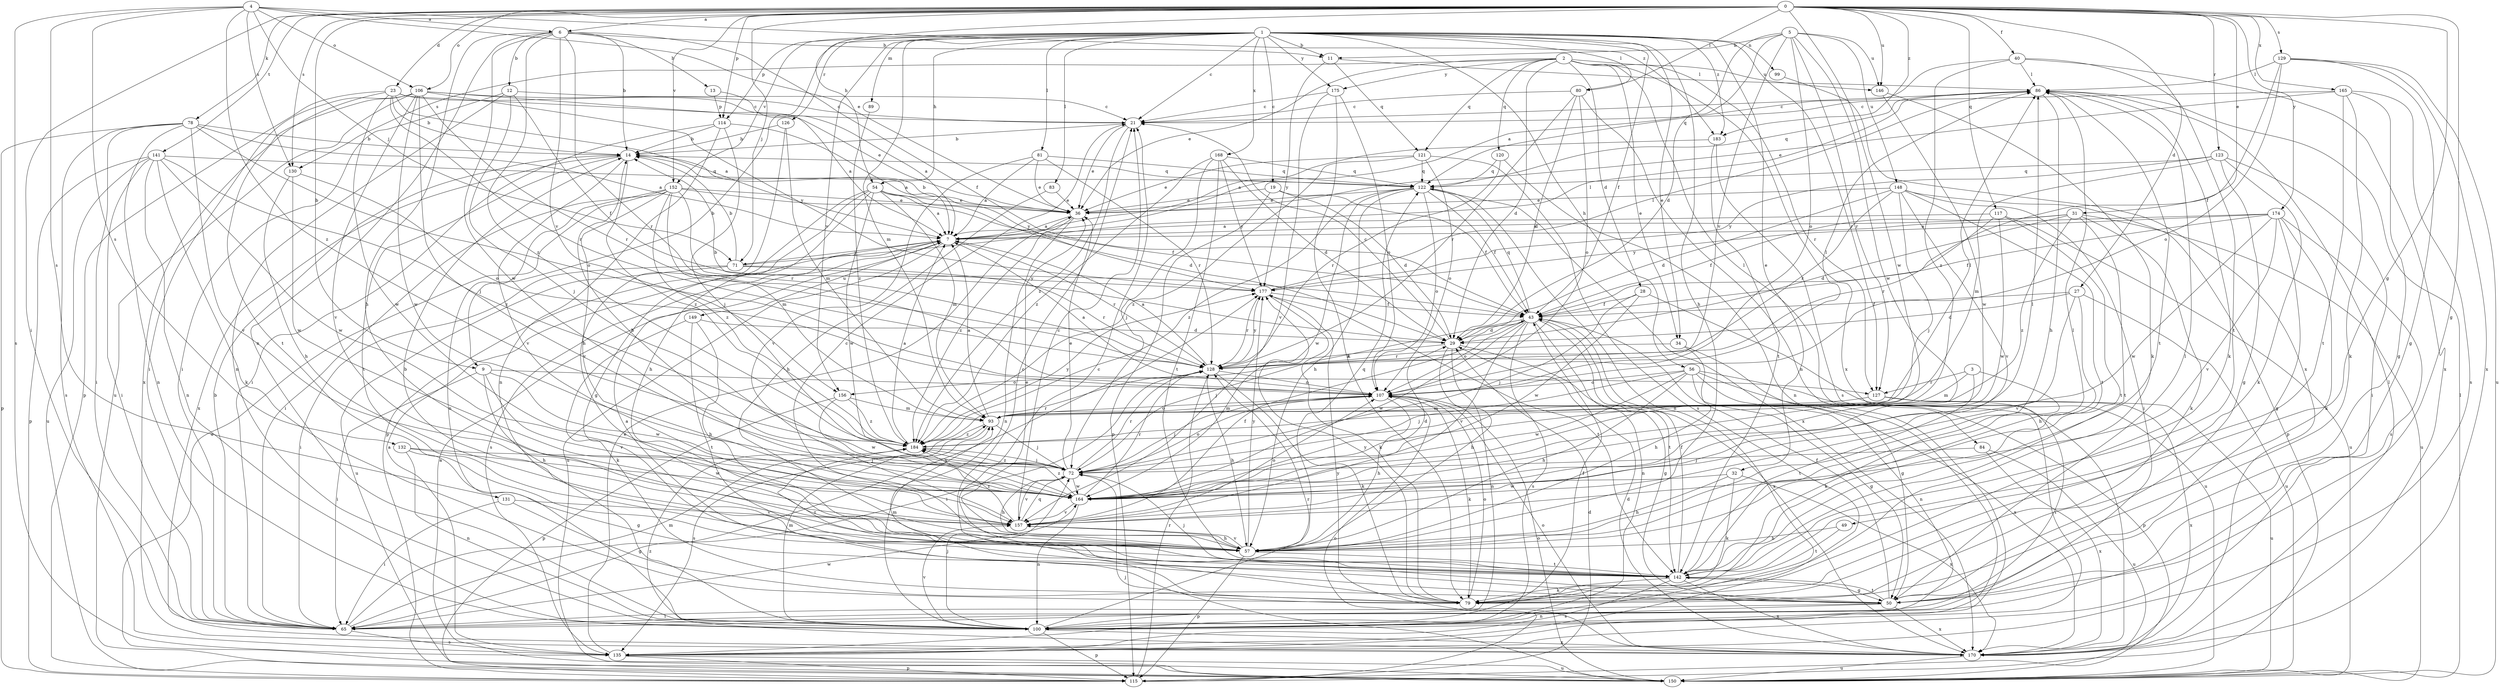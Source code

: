 strict digraph  {
0;
1;
2;
3;
4;
5;
6;
7;
9;
11;
12;
13;
14;
19;
21;
23;
27;
28;
29;
31;
32;
34;
36;
40;
43;
49;
50;
54;
56;
57;
65;
71;
72;
78;
79;
80;
81;
83;
84;
86;
89;
93;
99;
100;
106;
107;
114;
115;
117;
120;
121;
122;
123;
126;
127;
128;
129;
130;
131;
132;
135;
141;
142;
146;
148;
149;
150;
152;
156;
157;
164;
165;
168;
170;
174;
175;
177;
183;
184;
0 -> 6  [label=a];
0 -> 9  [label=b];
0 -> 23  [label=d];
0 -> 27  [label=d];
0 -> 31  [label=e];
0 -> 40  [label=f];
0 -> 49  [label=g];
0 -> 50  [label=g];
0 -> 54  [label=h];
0 -> 65  [label=i];
0 -> 71  [label=j];
0 -> 78  [label=k];
0 -> 80  [label=l];
0 -> 106  [label=o];
0 -> 114  [label=p];
0 -> 117  [label=q];
0 -> 123  [label=r];
0 -> 129  [label=s];
0 -> 130  [label=s];
0 -> 141  [label=t];
0 -> 146  [label=u];
0 -> 152  [label=v];
0 -> 164  [label=w];
0 -> 165  [label=x];
0 -> 174  [label=y];
0 -> 183  [label=z];
1 -> 9  [label=b];
1 -> 11  [label=b];
1 -> 19  [label=c];
1 -> 21  [label=c];
1 -> 32  [label=e];
1 -> 34  [label=e];
1 -> 43  [label=f];
1 -> 54  [label=h];
1 -> 56  [label=h];
1 -> 57  [label=h];
1 -> 80  [label=l];
1 -> 81  [label=l];
1 -> 83  [label=l];
1 -> 89  [label=m];
1 -> 93  [label=m];
1 -> 99  [label=n];
1 -> 114  [label=p];
1 -> 126  [label=r];
1 -> 127  [label=r];
1 -> 152  [label=v];
1 -> 156  [label=v];
1 -> 168  [label=x];
1 -> 175  [label=y];
1 -> 183  [label=z];
2 -> 28  [label=d];
2 -> 29  [label=d];
2 -> 34  [label=e];
2 -> 36  [label=e];
2 -> 84  [label=l];
2 -> 120  [label=q];
2 -> 121  [label=q];
2 -> 127  [label=r];
2 -> 130  [label=s];
2 -> 146  [label=u];
2 -> 170  [label=x];
2 -> 175  [label=y];
3 -> 79  [label=k];
3 -> 93  [label=m];
3 -> 127  [label=r];
3 -> 142  [label=t];
4 -> 6  [label=a];
4 -> 36  [label=e];
4 -> 71  [label=j];
4 -> 106  [label=o];
4 -> 130  [label=s];
4 -> 131  [label=s];
4 -> 132  [label=s];
4 -> 135  [label=s];
4 -> 183  [label=z];
4 -> 184  [label=z];
5 -> 7  [label=a];
5 -> 11  [label=b];
5 -> 29  [label=d];
5 -> 107  [label=o];
5 -> 127  [label=r];
5 -> 146  [label=u];
5 -> 148  [label=u];
5 -> 156  [label=v];
5 -> 164  [label=w];
6 -> 11  [label=b];
6 -> 12  [label=b];
6 -> 13  [label=b];
6 -> 14  [label=b];
6 -> 43  [label=f];
6 -> 57  [label=h];
6 -> 100  [label=n];
6 -> 127  [label=r];
6 -> 156  [label=v];
6 -> 164  [label=w];
6 -> 184  [label=z];
7 -> 71  [label=j];
7 -> 128  [label=r];
7 -> 135  [label=s];
7 -> 149  [label=u];
7 -> 150  [label=u];
9 -> 57  [label=h];
9 -> 65  [label=i];
9 -> 107  [label=o];
9 -> 157  [label=v];
9 -> 164  [label=w];
11 -> 86  [label=l];
11 -> 121  [label=q];
11 -> 177  [label=y];
12 -> 21  [label=c];
12 -> 43  [label=f];
12 -> 65  [label=i];
12 -> 72  [label=j];
12 -> 100  [label=n];
13 -> 7  [label=a];
13 -> 114  [label=p];
14 -> 122  [label=q];
14 -> 142  [label=t];
14 -> 157  [label=v];
14 -> 170  [label=x];
14 -> 177  [label=y];
14 -> 184  [label=z];
19 -> 29  [label=d];
19 -> 36  [label=e];
19 -> 43  [label=f];
19 -> 115  [label=p];
21 -> 14  [label=b];
21 -> 36  [label=e];
21 -> 184  [label=z];
23 -> 7  [label=a];
23 -> 14  [label=b];
23 -> 21  [label=c];
23 -> 36  [label=e];
23 -> 115  [label=p];
23 -> 128  [label=r];
23 -> 142  [label=t];
23 -> 164  [label=w];
27 -> 29  [label=d];
27 -> 43  [label=f];
27 -> 57  [label=h];
27 -> 150  [label=u];
27 -> 157  [label=v];
28 -> 43  [label=f];
28 -> 72  [label=j];
28 -> 150  [label=u];
28 -> 164  [label=w];
29 -> 14  [label=b];
29 -> 21  [label=c];
29 -> 50  [label=g];
29 -> 57  [label=h];
29 -> 100  [label=n];
29 -> 128  [label=r];
31 -> 7  [label=a];
31 -> 29  [label=d];
31 -> 43  [label=f];
31 -> 79  [label=k];
31 -> 142  [label=t];
31 -> 150  [label=u];
31 -> 184  [label=z];
32 -> 57  [label=h];
32 -> 79  [label=k];
32 -> 164  [label=w];
32 -> 170  [label=x];
34 -> 50  [label=g];
34 -> 57  [label=h];
34 -> 128  [label=r];
36 -> 7  [label=a];
36 -> 14  [label=b];
36 -> 100  [label=n];
36 -> 184  [label=z];
40 -> 86  [label=l];
40 -> 122  [label=q];
40 -> 142  [label=t];
40 -> 170  [label=x];
40 -> 184  [label=z];
43 -> 29  [label=d];
43 -> 72  [label=j];
43 -> 100  [label=n];
43 -> 107  [label=o];
43 -> 122  [label=q];
43 -> 135  [label=s];
43 -> 142  [label=t];
43 -> 157  [label=v];
43 -> 164  [label=w];
43 -> 170  [label=x];
49 -> 57  [label=h];
49 -> 142  [label=t];
50 -> 21  [label=c];
50 -> 43  [label=f];
50 -> 65  [label=i];
50 -> 86  [label=l];
50 -> 100  [label=n];
50 -> 142  [label=t];
50 -> 170  [label=x];
54 -> 7  [label=a];
54 -> 29  [label=d];
54 -> 36  [label=e];
54 -> 50  [label=g];
54 -> 57  [label=h];
54 -> 93  [label=m];
54 -> 115  [label=p];
54 -> 164  [label=w];
56 -> 50  [label=g];
56 -> 57  [label=h];
56 -> 72  [label=j];
56 -> 100  [label=n];
56 -> 107  [label=o];
56 -> 115  [label=p];
56 -> 164  [label=w];
56 -> 170  [label=x];
57 -> 21  [label=c];
57 -> 36  [label=e];
57 -> 86  [label=l];
57 -> 115  [label=p];
57 -> 122  [label=q];
57 -> 142  [label=t];
57 -> 157  [label=v];
57 -> 177  [label=y];
65 -> 14  [label=b];
65 -> 93  [label=m];
65 -> 135  [label=s];
65 -> 164  [label=w];
65 -> 177  [label=y];
71 -> 14  [label=b];
71 -> 65  [label=i];
71 -> 86  [label=l];
71 -> 128  [label=r];
71 -> 150  [label=u];
71 -> 177  [label=y];
72 -> 36  [label=e];
72 -> 57  [label=h];
72 -> 107  [label=o];
72 -> 128  [label=r];
72 -> 157  [label=v];
72 -> 164  [label=w];
72 -> 184  [label=z];
78 -> 7  [label=a];
78 -> 14  [label=b];
78 -> 65  [label=i];
78 -> 100  [label=n];
78 -> 107  [label=o];
78 -> 115  [label=p];
78 -> 135  [label=s];
78 -> 157  [label=v];
79 -> 7  [label=a];
79 -> 21  [label=c];
79 -> 93  [label=m];
79 -> 107  [label=o];
79 -> 177  [label=y];
80 -> 21  [label=c];
80 -> 29  [label=d];
80 -> 100  [label=n];
80 -> 107  [label=o];
80 -> 128  [label=r];
81 -> 7  [label=a];
81 -> 36  [label=e];
81 -> 122  [label=q];
81 -> 128  [label=r];
81 -> 157  [label=v];
83 -> 36  [label=e];
83 -> 57  [label=h];
84 -> 72  [label=j];
84 -> 150  [label=u];
84 -> 170  [label=x];
86 -> 21  [label=c];
86 -> 57  [label=h];
86 -> 79  [label=k];
86 -> 122  [label=q];
86 -> 142  [label=t];
89 -> 184  [label=z];
93 -> 7  [label=a];
93 -> 72  [label=j];
93 -> 86  [label=l];
93 -> 107  [label=o];
93 -> 135  [label=s];
93 -> 184  [label=z];
99 -> 170  [label=x];
100 -> 43  [label=f];
100 -> 72  [label=j];
100 -> 93  [label=m];
100 -> 115  [label=p];
100 -> 128  [label=r];
100 -> 157  [label=v];
100 -> 170  [label=x];
106 -> 7  [label=a];
106 -> 21  [label=c];
106 -> 65  [label=i];
106 -> 72  [label=j];
106 -> 128  [label=r];
106 -> 150  [label=u];
106 -> 157  [label=v];
106 -> 164  [label=w];
106 -> 170  [label=x];
106 -> 177  [label=y];
107 -> 7  [label=a];
107 -> 57  [label=h];
107 -> 72  [label=j];
107 -> 79  [label=k];
107 -> 86  [label=l];
107 -> 93  [label=m];
114 -> 7  [label=a];
114 -> 14  [label=b];
114 -> 65  [label=i];
114 -> 72  [label=j];
114 -> 100  [label=n];
115 -> 29  [label=d];
115 -> 107  [label=o];
115 -> 128  [label=r];
117 -> 7  [label=a];
117 -> 128  [label=r];
117 -> 142  [label=t];
117 -> 150  [label=u];
117 -> 164  [label=w];
120 -> 100  [label=n];
120 -> 122  [label=q];
120 -> 128  [label=r];
121 -> 36  [label=e];
121 -> 107  [label=o];
121 -> 122  [label=q];
121 -> 135  [label=s];
121 -> 184  [label=z];
122 -> 36  [label=e];
122 -> 43  [label=f];
122 -> 57  [label=h];
122 -> 100  [label=n];
122 -> 107  [label=o];
122 -> 164  [label=w];
122 -> 170  [label=x];
122 -> 184  [label=z];
123 -> 50  [label=g];
123 -> 65  [label=i];
123 -> 79  [label=k];
123 -> 93  [label=m];
123 -> 122  [label=q];
123 -> 177  [label=y];
126 -> 14  [label=b];
126 -> 57  [label=h];
126 -> 93  [label=m];
127 -> 65  [label=i];
127 -> 93  [label=m];
127 -> 150  [label=u];
127 -> 170  [label=x];
128 -> 7  [label=a];
128 -> 57  [label=h];
128 -> 65  [label=i];
128 -> 79  [label=k];
128 -> 107  [label=o];
128 -> 177  [label=y];
129 -> 43  [label=f];
129 -> 50  [label=g];
129 -> 86  [label=l];
129 -> 107  [label=o];
129 -> 150  [label=u];
129 -> 170  [label=x];
130 -> 57  [label=h];
130 -> 107  [label=o];
130 -> 164  [label=w];
131 -> 50  [label=g];
131 -> 65  [label=i];
131 -> 157  [label=v];
132 -> 50  [label=g];
132 -> 72  [label=j];
132 -> 100  [label=n];
132 -> 164  [label=w];
135 -> 7  [label=a];
135 -> 36  [label=e];
135 -> 115  [label=p];
135 -> 150  [label=u];
141 -> 65  [label=i];
141 -> 79  [label=k];
141 -> 100  [label=n];
141 -> 115  [label=p];
141 -> 122  [label=q];
141 -> 150  [label=u];
141 -> 164  [label=w];
141 -> 184  [label=z];
142 -> 14  [label=b];
142 -> 43  [label=f];
142 -> 50  [label=g];
142 -> 72  [label=j];
142 -> 79  [label=k];
142 -> 135  [label=s];
142 -> 170  [label=x];
142 -> 184  [label=z];
146 -> 79  [label=k];
146 -> 164  [label=w];
148 -> 29  [label=d];
148 -> 36  [label=e];
148 -> 65  [label=i];
148 -> 72  [label=j];
148 -> 115  [label=p];
148 -> 128  [label=r];
148 -> 142  [label=t];
148 -> 157  [label=v];
149 -> 29  [label=d];
149 -> 57  [label=h];
149 -> 79  [label=k];
149 -> 142  [label=t];
150 -> 7  [label=a];
150 -> 72  [label=j];
150 -> 86  [label=l];
150 -> 107  [label=o];
152 -> 36  [label=e];
152 -> 43  [label=f];
152 -> 65  [label=i];
152 -> 93  [label=m];
152 -> 100  [label=n];
152 -> 128  [label=r];
152 -> 150  [label=u];
152 -> 157  [label=v];
152 -> 184  [label=z];
156 -> 93  [label=m];
156 -> 115  [label=p];
156 -> 164  [label=w];
156 -> 184  [label=z];
157 -> 21  [label=c];
157 -> 43  [label=f];
157 -> 57  [label=h];
157 -> 72  [label=q];
157 -> 107  [label=o];
157 -> 184  [label=z];
164 -> 14  [label=b];
164 -> 29  [label=d];
164 -> 86  [label=l];
164 -> 100  [label=n];
164 -> 128  [label=r];
164 -> 157  [label=v];
164 -> 184  [label=z];
165 -> 21  [label=c];
165 -> 36  [label=e];
165 -> 50  [label=g];
165 -> 79  [label=k];
165 -> 135  [label=s];
165 -> 142  [label=t];
168 -> 29  [label=d];
168 -> 72  [label=j];
168 -> 122  [label=q];
168 -> 142  [label=t];
168 -> 177  [label=y];
168 -> 184  [label=z];
170 -> 29  [label=d];
170 -> 86  [label=l];
170 -> 107  [label=o];
170 -> 150  [label=u];
170 -> 177  [label=y];
170 -> 184  [label=z];
174 -> 7  [label=a];
174 -> 43  [label=f];
174 -> 50  [label=g];
174 -> 79  [label=k];
174 -> 135  [label=s];
174 -> 157  [label=v];
174 -> 164  [label=w];
174 -> 177  [label=y];
175 -> 21  [label=c];
175 -> 79  [label=k];
175 -> 107  [label=o];
175 -> 157  [label=v];
177 -> 43  [label=f];
177 -> 79  [label=k];
177 -> 86  [label=l];
177 -> 128  [label=r];
177 -> 142  [label=t];
183 -> 7  [label=a];
183 -> 135  [label=s];
183 -> 142  [label=t];
184 -> 7  [label=a];
184 -> 72  [label=j];
184 -> 128  [label=r];
184 -> 177  [label=y];
}
